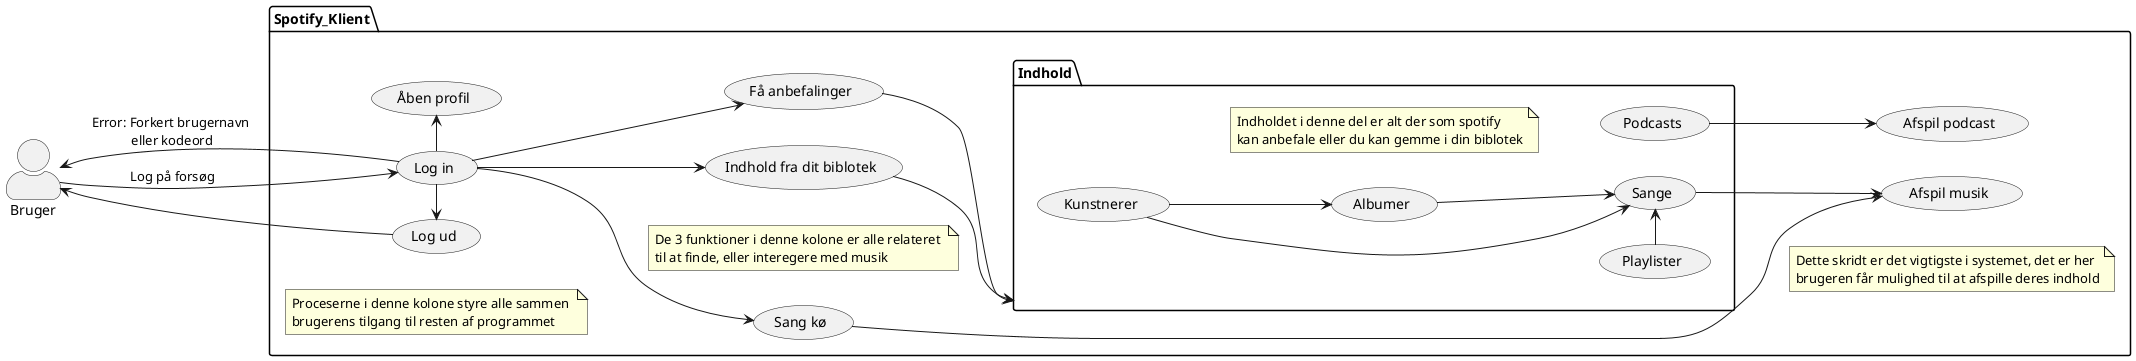 @startuml usecases

set separator ::

skinparam actorStyle awesome

left to right direction

actor Bruger as bruger

package Spotify_Klient {
    usecase "Log in" as login

    usecase "Afspil musik" as afspil
    usecase "Afspil podcast" as afspilPodcast

    note "Dette skridt er det vigtigste i systemet, det er her \nbrugeren får mulighed til at afspille deres indhold" as n4

    usecase "Få anbefalinger" as anbefal

    usecase "Indhold fra dit biblotek" as biblotek

    note "De 3 funktioner i denne kolone er alle relateret \ntil at finde, eller interegere med musik" as n2

    package Indhold as indhold {
        usecase "Sange" as sang
        usecase "Albumer" as album
        usecase "Kunstnerer" as kunstner
        usecase "Playlister" as playliste
        usecase "Podcasts" as podcast

        note "Indholdet i denne del er alt der som spotify \nkan anbefale eller du kan gemme i din biblotek" as n1
    }

    usecase "Sang kø" as kø

    usecase "Log ud" as logud
    usecase "Åben profil" as profil

    note "Proceserne i denne kolone styre alle sammen \nbrugerens tilgang til resten af programmet" as n3
}

login -up-> bruger : Error: Forkert brugernavn \neller kodeord
bruger --> login : Log på forsøg
login --> kø

login --> biblotek
biblotek -down-> indhold

album --> sang
kunstner -down-> album
kunstner -down-> sang
playliste -right-> sang

sang -down-> afspil
kø --> afspil

podcast -down-> afspilPodcast

login --> anbefal
anbefal -down-> indhold

login -left-> logud
login -right-> profil

logud --> bruger

afspil -[hidden] afspilPodcast
album -[hidden]-> podcast

kunstner -[hidden]-> n1
n1 -[hidden]-> podcast

kø -[hidden] n2
n2 -[hidden] biblotek

n3 -[hidden] profil

n4 -[hidden] afspilPodcast

@enduml